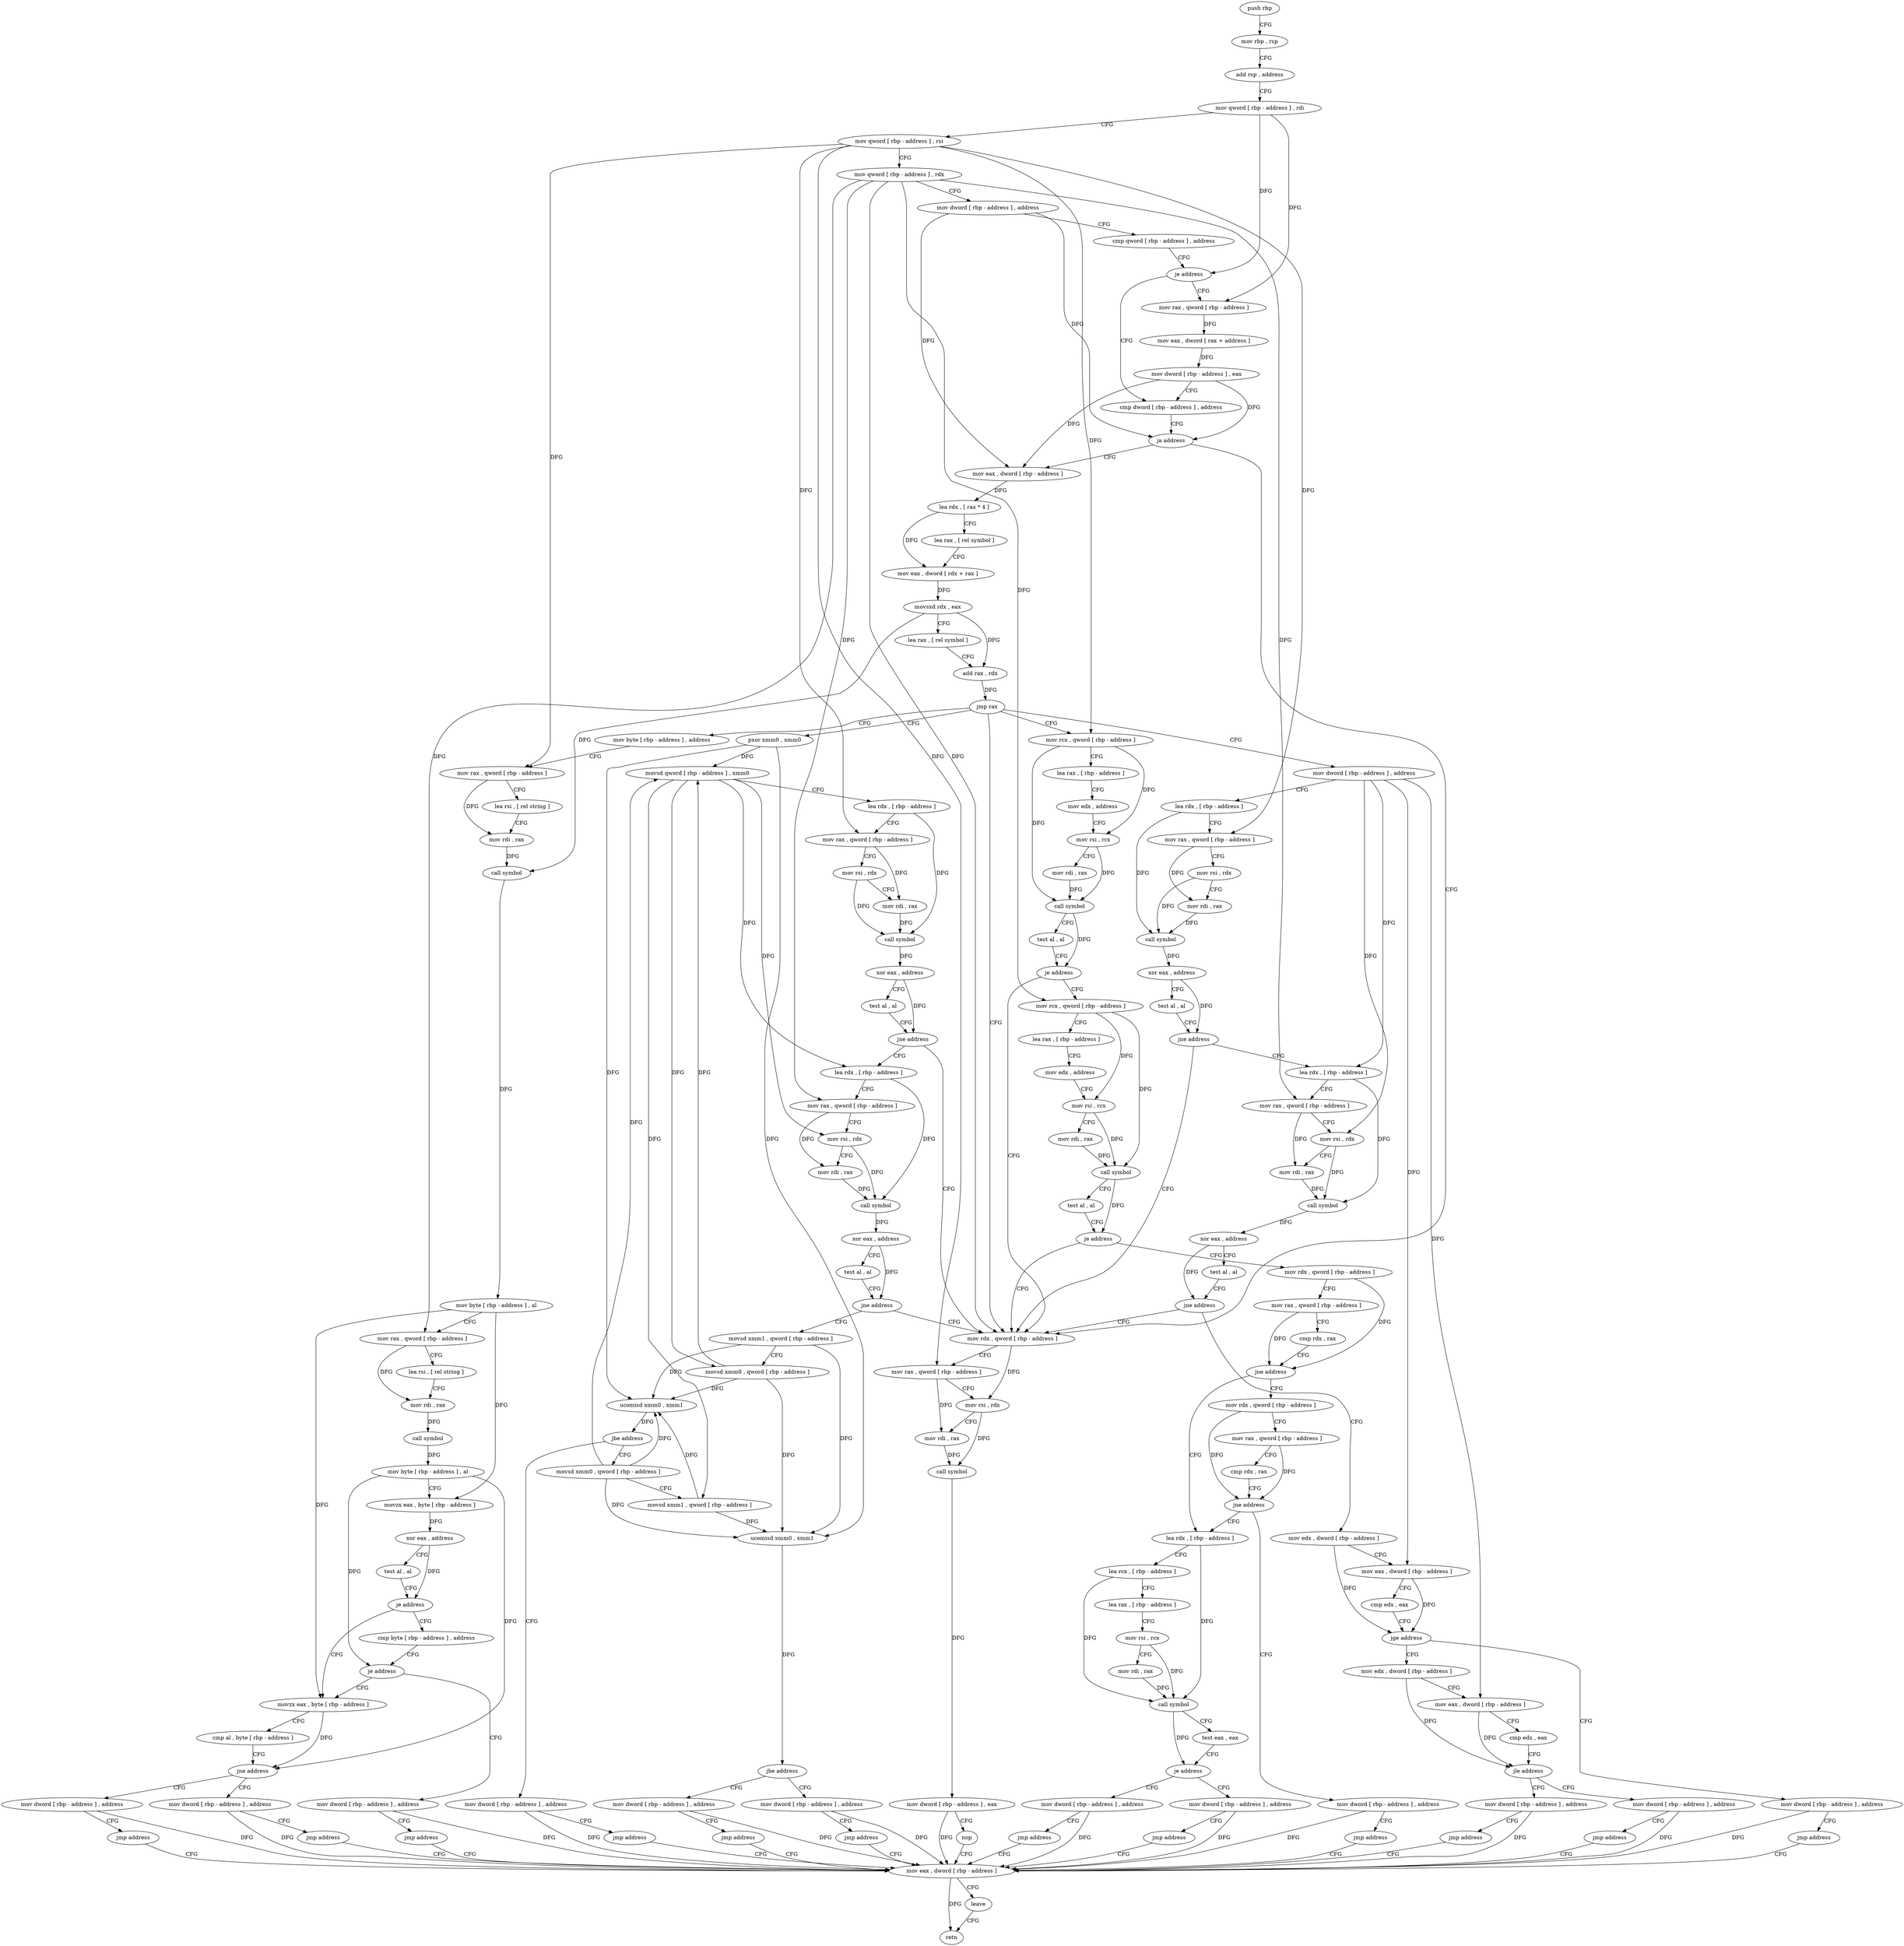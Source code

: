 digraph "func" {
"186442" [label = "push rbp" ]
"186443" [label = "mov rbp , rsp" ]
"186446" [label = "add rsp , address" ]
"186450" [label = "mov qword [ rbp - address ] , rdi" ]
"186454" [label = "mov qword [ rbp - address ] , rsi" ]
"186458" [label = "mov qword [ rbp - address ] , rdx" ]
"186462" [label = "mov dword [ rbp - address ] , address" ]
"186469" [label = "cmp qword [ rbp - address ] , address" ]
"186474" [label = "je address" ]
"186486" [label = "cmp dword [ rbp - address ] , address" ]
"186476" [label = "mov rax , qword [ rbp - address ]" ]
"186490" [label = "ja address" ]
"187038" [label = "mov rdx , qword [ rbp - address ]" ]
"186496" [label = "mov eax , dword [ rbp - address ]" ]
"186480" [label = "mov eax , dword [ rax + address ]" ]
"186483" [label = "mov dword [ rbp - address ] , eax" ]
"187042" [label = "mov rax , qword [ rbp - address ]" ]
"187046" [label = "mov rsi , rdx" ]
"187049" [label = "mov rdi , rax" ]
"187052" [label = "call symbol" ]
"187057" [label = "mov dword [ rbp - address ] , eax" ]
"187060" [label = "nop" ]
"187061" [label = "mov eax , dword [ rbp - address ]" ]
"186499" [label = "lea rdx , [ rax * 4 ]" ]
"186507" [label = "lea rax , [ rel symbol ]" ]
"186514" [label = "mov eax , dword [ rdx + rax ]" ]
"186517" [label = "movsxd rdx , eax" ]
"186520" [label = "lea rax , [ rel symbol ]" ]
"186527" [label = "add rax , rdx" ]
"186530" [label = "jmp rax" ]
"186532" [label = "mov dword [ rbp - address ] , address" ]
"186655" [label = "pxor xmm0 , xmm0" ]
"186792" [label = "mov byte [ rbp - address ] , address" ]
"186902" [label = "mov rcx , qword [ rbp - address ]" ]
"186539" [label = "lea rdx , [ rbp - address ]" ]
"186543" [label = "mov rax , qword [ rbp - address ]" ]
"186547" [label = "mov rsi , rdx" ]
"186550" [label = "mov rdi , rax" ]
"186553" [label = "call symbol" ]
"186558" [label = "xor eax , address" ]
"186561" [label = "test al , al" ]
"186563" [label = "jne address" ]
"186569" [label = "lea rdx , [ rbp - address ]" ]
"186659" [label = "movsd qword [ rbp - address ] , xmm0" ]
"186664" [label = "lea rdx , [ rbp - address ]" ]
"186668" [label = "mov rax , qword [ rbp - address ]" ]
"186672" [label = "mov rsi , rdx" ]
"186675" [label = "mov rdi , rax" ]
"186678" [label = "call symbol" ]
"186683" [label = "xor eax , address" ]
"186686" [label = "test al , al" ]
"186688" [label = "jne address" ]
"186694" [label = "lea rdx , [ rbp - address ]" ]
"186796" [label = "mov rax , qword [ rbp - address ]" ]
"186800" [label = "lea rsi , [ rel string ]" ]
"186807" [label = "mov rdi , rax" ]
"186810" [label = "call symbol" ]
"186815" [label = "mov byte [ rbp - address ] , al" ]
"186818" [label = "mov rax , qword [ rbp - address ]" ]
"186822" [label = "lea rsi , [ rel string ]" ]
"186829" [label = "mov rdi , rax" ]
"186832" [label = "call symbol" ]
"186837" [label = "mov byte [ rbp - address ] , al" ]
"186840" [label = "movzx eax , byte [ rbp - address ]" ]
"186844" [label = "xor eax , address" ]
"186847" [label = "test al , al" ]
"186849" [label = "je address" ]
"186869" [label = "movzx eax , byte [ rbp - address ]" ]
"186851" [label = "cmp byte [ rbp - address ] , address" ]
"186906" [label = "lea rax , [ rbp - address ]" ]
"186910" [label = "mov edx , address" ]
"186915" [label = "mov rsi , rcx" ]
"186918" [label = "mov rdi , rax" ]
"186921" [label = "call symbol" ]
"186926" [label = "test al , al" ]
"186928" [label = "je address" ]
"186930" [label = "mov rcx , qword [ rbp - address ]" ]
"186573" [label = "mov rax , qword [ rbp - address ]" ]
"186577" [label = "mov rsi , rdx" ]
"186580" [label = "mov rdi , rax" ]
"186583" [label = "call symbol" ]
"186588" [label = "xor eax , address" ]
"186591" [label = "test al , al" ]
"186593" [label = "jne address" ]
"186599" [label = "mov edx , dword [ rbp - address ]" ]
"186698" [label = "mov rax , qword [ rbp - address ]" ]
"186702" [label = "mov rsi , rdx" ]
"186705" [label = "mov rdi , rax" ]
"186708" [label = "call symbol" ]
"186713" [label = "xor eax , address" ]
"186716" [label = "test al , al" ]
"186718" [label = "jne address" ]
"186724" [label = "movsd xmm1 , qword [ rbp - address ]" ]
"186873" [label = "cmp al , byte [ rbp - address ]" ]
"186876" [label = "jne address" ]
"186890" [label = "mov dword [ rbp - address ] , address" ]
"186878" [label = "mov dword [ rbp - address ] , address" ]
"186855" [label = "je address" ]
"186857" [label = "mov dword [ rbp - address ] , address" ]
"186934" [label = "lea rax , [ rbp - address ]" ]
"186938" [label = "mov edx , address" ]
"186943" [label = "mov rsi , rcx" ]
"186946" [label = "mov rdi , rax" ]
"186949" [label = "call symbol" ]
"186954" [label = "test al , al" ]
"186956" [label = "je address" ]
"186958" [label = "mov rdx , qword [ rbp - address ]" ]
"186602" [label = "mov eax , dword [ rbp - address ]" ]
"186605" [label = "cmp edx , eax" ]
"186607" [label = "jge address" ]
"186621" [label = "mov edx , dword [ rbp - address ]" ]
"186609" [label = "mov dword [ rbp - address ] , address" ]
"186729" [label = "movsd xmm0 , qword [ rbp - address ]" ]
"186734" [label = "ucomisd xmm0 , xmm1" ]
"186738" [label = "jbe address" ]
"186752" [label = "movsd xmm0 , qword [ rbp - address ]" ]
"186740" [label = "mov dword [ rbp - address ] , address" ]
"186897" [label = "jmp address" ]
"186885" [label = "jmp address" ]
"186864" [label = "jmp address" ]
"186962" [label = "mov rax , qword [ rbp - address ]" ]
"186966" [label = "cmp rdx , rax" ]
"186969" [label = "jne address" ]
"186993" [label = "lea rdx , [ rbp - address ]" ]
"186971" [label = "mov rdx , qword [ rbp - address ]" ]
"186624" [label = "mov eax , dword [ rbp - address ]" ]
"186627" [label = "cmp edx , eax" ]
"186629" [label = "jle address" ]
"186643" [label = "mov dword [ rbp - address ] , address" ]
"186631" [label = "mov dword [ rbp - address ] , address" ]
"186616" [label = "jmp address" ]
"186757" [label = "movsd xmm1 , qword [ rbp - address ]" ]
"186762" [label = "ucomisd xmm0 , xmm1" ]
"186766" [label = "jbe address" ]
"186780" [label = "mov dword [ rbp - address ] , address" ]
"186768" [label = "mov dword [ rbp - address ] , address" ]
"186747" [label = "jmp address" ]
"187064" [label = "leave" ]
"187065" [label = "retn" ]
"186997" [label = "lea rcx , [ rbp - address ]" ]
"187001" [label = "lea rax , [ rbp - address ]" ]
"187005" [label = "mov rsi , rcx" ]
"187008" [label = "mov rdi , rax" ]
"187011" [label = "call symbol" ]
"187016" [label = "test eax , eax" ]
"187018" [label = "je address" ]
"187029" [label = "mov dword [ rbp - address ] , address" ]
"187020" [label = "mov dword [ rbp - address ] , address" ]
"186975" [label = "mov rax , qword [ rbp - address ]" ]
"186979" [label = "cmp rdx , rax" ]
"186982" [label = "jne address" ]
"186984" [label = "mov dword [ rbp - address ] , address" ]
"186650" [label = "jmp address" ]
"186638" [label = "jmp address" ]
"186787" [label = "jmp address" ]
"186775" [label = "jmp address" ]
"187036" [label = "jmp address" ]
"187027" [label = "jmp address" ]
"186991" [label = "jmp address" ]
"186442" -> "186443" [ label = "CFG" ]
"186443" -> "186446" [ label = "CFG" ]
"186446" -> "186450" [ label = "CFG" ]
"186450" -> "186454" [ label = "CFG" ]
"186450" -> "186474" [ label = "DFG" ]
"186450" -> "186476" [ label = "DFG" ]
"186454" -> "186458" [ label = "CFG" ]
"186454" -> "187042" [ label = "DFG" ]
"186454" -> "186543" [ label = "DFG" ]
"186454" -> "186668" [ label = "DFG" ]
"186454" -> "186796" [ label = "DFG" ]
"186454" -> "186902" [ label = "DFG" ]
"186458" -> "186462" [ label = "CFG" ]
"186458" -> "187038" [ label = "DFG" ]
"186458" -> "186818" [ label = "DFG" ]
"186458" -> "186573" [ label = "DFG" ]
"186458" -> "186698" [ label = "DFG" ]
"186458" -> "186930" [ label = "DFG" ]
"186462" -> "186469" [ label = "CFG" ]
"186462" -> "186490" [ label = "DFG" ]
"186462" -> "186496" [ label = "DFG" ]
"186469" -> "186474" [ label = "CFG" ]
"186474" -> "186486" [ label = "CFG" ]
"186474" -> "186476" [ label = "CFG" ]
"186486" -> "186490" [ label = "CFG" ]
"186476" -> "186480" [ label = "DFG" ]
"186490" -> "187038" [ label = "CFG" ]
"186490" -> "186496" [ label = "CFG" ]
"187038" -> "187042" [ label = "CFG" ]
"187038" -> "187046" [ label = "DFG" ]
"186496" -> "186499" [ label = "DFG" ]
"186480" -> "186483" [ label = "DFG" ]
"186483" -> "186486" [ label = "CFG" ]
"186483" -> "186490" [ label = "DFG" ]
"186483" -> "186496" [ label = "DFG" ]
"187042" -> "187046" [ label = "CFG" ]
"187042" -> "187049" [ label = "DFG" ]
"187046" -> "187049" [ label = "CFG" ]
"187046" -> "187052" [ label = "DFG" ]
"187049" -> "187052" [ label = "DFG" ]
"187052" -> "187057" [ label = "DFG" ]
"187057" -> "187060" [ label = "CFG" ]
"187057" -> "187061" [ label = "DFG" ]
"187060" -> "187061" [ label = "CFG" ]
"187061" -> "187064" [ label = "CFG" ]
"187061" -> "187065" [ label = "DFG" ]
"186499" -> "186507" [ label = "CFG" ]
"186499" -> "186514" [ label = "DFG" ]
"186507" -> "186514" [ label = "CFG" ]
"186514" -> "186517" [ label = "DFG" ]
"186517" -> "186520" [ label = "CFG" ]
"186517" -> "186527" [ label = "DFG" ]
"186517" -> "186810" [ label = "DFG" ]
"186520" -> "186527" [ label = "CFG" ]
"186527" -> "186530" [ label = "DFG" ]
"186530" -> "186532" [ label = "CFG" ]
"186530" -> "186655" [ label = "CFG" ]
"186530" -> "186792" [ label = "CFG" ]
"186530" -> "186902" [ label = "CFG" ]
"186530" -> "187038" [ label = "CFG" ]
"186532" -> "186539" [ label = "CFG" ]
"186532" -> "186602" [ label = "DFG" ]
"186532" -> "186624" [ label = "DFG" ]
"186532" -> "186569" [ label = "DFG" ]
"186532" -> "186577" [ label = "DFG" ]
"186655" -> "186659" [ label = "DFG" ]
"186655" -> "186734" [ label = "DFG" ]
"186655" -> "186762" [ label = "DFG" ]
"186792" -> "186796" [ label = "CFG" ]
"186902" -> "186906" [ label = "CFG" ]
"186902" -> "186915" [ label = "DFG" ]
"186902" -> "186921" [ label = "DFG" ]
"186539" -> "186543" [ label = "CFG" ]
"186539" -> "186553" [ label = "DFG" ]
"186543" -> "186547" [ label = "CFG" ]
"186543" -> "186550" [ label = "DFG" ]
"186547" -> "186550" [ label = "CFG" ]
"186547" -> "186553" [ label = "DFG" ]
"186550" -> "186553" [ label = "DFG" ]
"186553" -> "186558" [ label = "DFG" ]
"186558" -> "186561" [ label = "CFG" ]
"186558" -> "186563" [ label = "DFG" ]
"186561" -> "186563" [ label = "CFG" ]
"186563" -> "187038" [ label = "CFG" ]
"186563" -> "186569" [ label = "CFG" ]
"186569" -> "186573" [ label = "CFG" ]
"186569" -> "186583" [ label = "DFG" ]
"186659" -> "186664" [ label = "CFG" ]
"186659" -> "186729" [ label = "DFG" ]
"186659" -> "186757" [ label = "DFG" ]
"186659" -> "186694" [ label = "DFG" ]
"186659" -> "186702" [ label = "DFG" ]
"186664" -> "186668" [ label = "CFG" ]
"186664" -> "186678" [ label = "DFG" ]
"186668" -> "186672" [ label = "CFG" ]
"186668" -> "186675" [ label = "DFG" ]
"186672" -> "186675" [ label = "CFG" ]
"186672" -> "186678" [ label = "DFG" ]
"186675" -> "186678" [ label = "DFG" ]
"186678" -> "186683" [ label = "DFG" ]
"186683" -> "186686" [ label = "CFG" ]
"186683" -> "186688" [ label = "DFG" ]
"186686" -> "186688" [ label = "CFG" ]
"186688" -> "187038" [ label = "CFG" ]
"186688" -> "186694" [ label = "CFG" ]
"186694" -> "186698" [ label = "CFG" ]
"186694" -> "186708" [ label = "DFG" ]
"186796" -> "186800" [ label = "CFG" ]
"186796" -> "186807" [ label = "DFG" ]
"186800" -> "186807" [ label = "CFG" ]
"186807" -> "186810" [ label = "DFG" ]
"186810" -> "186815" [ label = "DFG" ]
"186815" -> "186818" [ label = "CFG" ]
"186815" -> "186840" [ label = "DFG" ]
"186815" -> "186869" [ label = "DFG" ]
"186818" -> "186822" [ label = "CFG" ]
"186818" -> "186829" [ label = "DFG" ]
"186822" -> "186829" [ label = "CFG" ]
"186829" -> "186832" [ label = "DFG" ]
"186832" -> "186837" [ label = "DFG" ]
"186837" -> "186840" [ label = "CFG" ]
"186837" -> "186876" [ label = "DFG" ]
"186837" -> "186855" [ label = "DFG" ]
"186840" -> "186844" [ label = "DFG" ]
"186844" -> "186847" [ label = "CFG" ]
"186844" -> "186849" [ label = "DFG" ]
"186847" -> "186849" [ label = "CFG" ]
"186849" -> "186869" [ label = "CFG" ]
"186849" -> "186851" [ label = "CFG" ]
"186869" -> "186873" [ label = "CFG" ]
"186869" -> "186876" [ label = "DFG" ]
"186851" -> "186855" [ label = "CFG" ]
"186906" -> "186910" [ label = "CFG" ]
"186910" -> "186915" [ label = "CFG" ]
"186915" -> "186918" [ label = "CFG" ]
"186915" -> "186921" [ label = "DFG" ]
"186918" -> "186921" [ label = "DFG" ]
"186921" -> "186926" [ label = "CFG" ]
"186921" -> "186928" [ label = "DFG" ]
"186926" -> "186928" [ label = "CFG" ]
"186928" -> "187038" [ label = "CFG" ]
"186928" -> "186930" [ label = "CFG" ]
"186930" -> "186934" [ label = "CFG" ]
"186930" -> "186943" [ label = "DFG" ]
"186930" -> "186949" [ label = "DFG" ]
"186573" -> "186577" [ label = "CFG" ]
"186573" -> "186580" [ label = "DFG" ]
"186577" -> "186580" [ label = "CFG" ]
"186577" -> "186583" [ label = "DFG" ]
"186580" -> "186583" [ label = "DFG" ]
"186583" -> "186588" [ label = "DFG" ]
"186588" -> "186591" [ label = "CFG" ]
"186588" -> "186593" [ label = "DFG" ]
"186591" -> "186593" [ label = "CFG" ]
"186593" -> "187038" [ label = "CFG" ]
"186593" -> "186599" [ label = "CFG" ]
"186599" -> "186602" [ label = "CFG" ]
"186599" -> "186607" [ label = "DFG" ]
"186698" -> "186702" [ label = "CFG" ]
"186698" -> "186705" [ label = "DFG" ]
"186702" -> "186705" [ label = "CFG" ]
"186702" -> "186708" [ label = "DFG" ]
"186705" -> "186708" [ label = "DFG" ]
"186708" -> "186713" [ label = "DFG" ]
"186713" -> "186716" [ label = "CFG" ]
"186713" -> "186718" [ label = "DFG" ]
"186716" -> "186718" [ label = "CFG" ]
"186718" -> "187038" [ label = "CFG" ]
"186718" -> "186724" [ label = "CFG" ]
"186724" -> "186729" [ label = "CFG" ]
"186724" -> "186734" [ label = "DFG" ]
"186724" -> "186762" [ label = "DFG" ]
"186873" -> "186876" [ label = "CFG" ]
"186876" -> "186890" [ label = "CFG" ]
"186876" -> "186878" [ label = "CFG" ]
"186890" -> "186897" [ label = "CFG" ]
"186890" -> "187061" [ label = "DFG" ]
"186878" -> "186885" [ label = "CFG" ]
"186878" -> "187061" [ label = "DFG" ]
"186855" -> "186869" [ label = "CFG" ]
"186855" -> "186857" [ label = "CFG" ]
"186857" -> "186864" [ label = "CFG" ]
"186857" -> "187061" [ label = "DFG" ]
"186934" -> "186938" [ label = "CFG" ]
"186938" -> "186943" [ label = "CFG" ]
"186943" -> "186946" [ label = "CFG" ]
"186943" -> "186949" [ label = "DFG" ]
"186946" -> "186949" [ label = "DFG" ]
"186949" -> "186954" [ label = "CFG" ]
"186949" -> "186956" [ label = "DFG" ]
"186954" -> "186956" [ label = "CFG" ]
"186956" -> "187038" [ label = "CFG" ]
"186956" -> "186958" [ label = "CFG" ]
"186958" -> "186962" [ label = "CFG" ]
"186958" -> "186969" [ label = "DFG" ]
"186602" -> "186605" [ label = "CFG" ]
"186602" -> "186607" [ label = "DFG" ]
"186605" -> "186607" [ label = "CFG" ]
"186607" -> "186621" [ label = "CFG" ]
"186607" -> "186609" [ label = "CFG" ]
"186621" -> "186624" [ label = "CFG" ]
"186621" -> "186629" [ label = "DFG" ]
"186609" -> "186616" [ label = "CFG" ]
"186609" -> "187061" [ label = "DFG" ]
"186729" -> "186734" [ label = "DFG" ]
"186729" -> "186659" [ label = "DFG" ]
"186729" -> "186762" [ label = "DFG" ]
"186734" -> "186738" [ label = "DFG" ]
"186738" -> "186752" [ label = "CFG" ]
"186738" -> "186740" [ label = "CFG" ]
"186752" -> "186757" [ label = "CFG" ]
"186752" -> "186659" [ label = "DFG" ]
"186752" -> "186734" [ label = "DFG" ]
"186752" -> "186762" [ label = "DFG" ]
"186740" -> "186747" [ label = "CFG" ]
"186740" -> "187061" [ label = "DFG" ]
"186897" -> "187061" [ label = "CFG" ]
"186885" -> "187061" [ label = "CFG" ]
"186864" -> "187061" [ label = "CFG" ]
"186962" -> "186966" [ label = "CFG" ]
"186962" -> "186969" [ label = "DFG" ]
"186966" -> "186969" [ label = "CFG" ]
"186969" -> "186993" [ label = "CFG" ]
"186969" -> "186971" [ label = "CFG" ]
"186993" -> "186997" [ label = "CFG" ]
"186993" -> "187011" [ label = "DFG" ]
"186971" -> "186975" [ label = "CFG" ]
"186971" -> "186982" [ label = "DFG" ]
"186624" -> "186627" [ label = "CFG" ]
"186624" -> "186629" [ label = "DFG" ]
"186627" -> "186629" [ label = "CFG" ]
"186629" -> "186643" [ label = "CFG" ]
"186629" -> "186631" [ label = "CFG" ]
"186643" -> "186650" [ label = "CFG" ]
"186643" -> "187061" [ label = "DFG" ]
"186631" -> "186638" [ label = "CFG" ]
"186631" -> "187061" [ label = "DFG" ]
"186616" -> "187061" [ label = "CFG" ]
"186757" -> "186762" [ label = "DFG" ]
"186757" -> "186734" [ label = "DFG" ]
"186762" -> "186766" [ label = "DFG" ]
"186766" -> "186780" [ label = "CFG" ]
"186766" -> "186768" [ label = "CFG" ]
"186780" -> "186787" [ label = "CFG" ]
"186780" -> "187061" [ label = "DFG" ]
"186768" -> "186775" [ label = "CFG" ]
"186768" -> "187061" [ label = "DFG" ]
"186747" -> "187061" [ label = "CFG" ]
"187064" -> "187065" [ label = "CFG" ]
"186997" -> "187001" [ label = "CFG" ]
"186997" -> "187011" [ label = "DFG" ]
"187001" -> "187005" [ label = "CFG" ]
"187005" -> "187008" [ label = "CFG" ]
"187005" -> "187011" [ label = "DFG" ]
"187008" -> "187011" [ label = "DFG" ]
"187011" -> "187016" [ label = "CFG" ]
"187011" -> "187018" [ label = "DFG" ]
"187016" -> "187018" [ label = "CFG" ]
"187018" -> "187029" [ label = "CFG" ]
"187018" -> "187020" [ label = "CFG" ]
"187029" -> "187036" [ label = "CFG" ]
"187029" -> "187061" [ label = "DFG" ]
"187020" -> "187027" [ label = "CFG" ]
"187020" -> "187061" [ label = "DFG" ]
"186975" -> "186979" [ label = "CFG" ]
"186975" -> "186982" [ label = "DFG" ]
"186979" -> "186982" [ label = "CFG" ]
"186982" -> "186993" [ label = "CFG" ]
"186982" -> "186984" [ label = "CFG" ]
"186984" -> "186991" [ label = "CFG" ]
"186984" -> "187061" [ label = "DFG" ]
"186650" -> "187061" [ label = "CFG" ]
"186638" -> "187061" [ label = "CFG" ]
"186787" -> "187061" [ label = "CFG" ]
"186775" -> "187061" [ label = "CFG" ]
"187036" -> "187061" [ label = "CFG" ]
"187027" -> "187061" [ label = "CFG" ]
"186991" -> "187061" [ label = "CFG" ]
}

